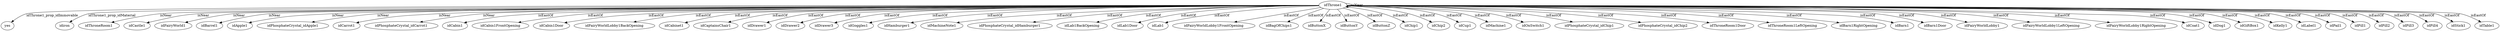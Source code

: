 digraph  {
idThrone1 [node_type=entity_node];
yes [node_type=property_node];
idiron [node_type=property_node];
idThroneRoom1 [node_type=entity_node];
idCastle1 [node_type=entity_node];
idFairyWorld1 [node_type=entity_node];
idBarrel1 [node_type=entity_node];
idApple1 [node_type=entity_node];
idPhosphateCrystal_idApple1 [node_type=entity_node];
idCarrot1 [node_type=entity_node];
idPhosphateCrystal_idCarrot1 [node_type=entity_node];
idCabin1 [node_type=entity_node];
idCabin1FrontOpening [node_type=entity_node];
idCabin1Door [node_type=entity_node];
idFairyWorldLobby1BackOpening [node_type=entity_node];
idCabinet1 [node_type=entity_node];
idCaptainsChair1 [node_type=entity_node];
idDrawer1 [node_type=entity_node];
idDrawer2 [node_type=entity_node];
idDrawer3 [node_type=entity_node];
idGoggles1 [node_type=entity_node];
idHamburger1 [node_type=entity_node];
idMachineNote1 [node_type=entity_node];
idPhosphateCrystal_idHamburger1 [node_type=entity_node];
idLab1BackOpening [node_type=entity_node];
idLab1Door [node_type=entity_node];
idLab1 [node_type=entity_node];
idFairyWorldLobby1FrontOpening [node_type=entity_node];
idBagOfChips1 [node_type=entity_node];
idButtonX [node_type=entity_node];
idButtonY [node_type=entity_node];
idButtonZ [node_type=entity_node];
idChip1 [node_type=entity_node];
idChip2 [node_type=entity_node];
idCup1 [node_type=entity_node];
idMachine1 [node_type=entity_node];
idOnSwitch1 [node_type=entity_node];
idPhosphateCrystal_idChip1 [node_type=entity_node];
idPhosphateCrystal_idChip2 [node_type=entity_node];
idThroneRoom1Door [node_type=entity_node];
idThroneRoom1LeftOpening [node_type=entity_node];
idBarn1RightOpening [node_type=entity_node];
idBarn1 [node_type=entity_node];
idBarn1Door [node_type=entity_node];
idFairyWorldLobby1 [node_type=entity_node];
idFairyWorldLobby1LeftOpening [node_type=entity_node];
idFairyWorldLobby1RightOpening [node_type=entity_node];
idCoat1 [node_type=entity_node];
idDog1 [node_type=entity_node];
idGiftBox1 [node_type=entity_node];
idKelly1 [node_type=entity_node];
idLabel1 [node_type=entity_node];
idPail1 [node_type=entity_node];
idPill1 [node_type=entity_node];
idPill2 [node_type=entity_node];
idPill3 [node_type=entity_node];
idPill4 [node_type=entity_node];
idStick1 [node_type=entity_node];
idTable1 [node_type=entity_node];
idThrone1 -> yes  [edge_type=property, label=idThrone1_prop_idImmovable];
idThrone1 -> idiron  [edge_type=property, label=idThrone1_prop_idMaterial];
idThrone1 -> idThroneRoom1  [edge_type=relationship, label=isNear];
idThrone1 -> idCastle1  [edge_type=relationship, label=isNear];
idThrone1 -> idFairyWorld1  [edge_type=relationship, label=isNear];
idThrone1 -> idThrone1  [edge_type=relationship, label=isNear];
idThrone1 -> idBarrel1  [edge_type=relationship, label=isNear];
idThrone1 -> idApple1  [edge_type=relationship, label=isNear];
idThrone1 -> idPhosphateCrystal_idApple1  [edge_type=relationship, label=isNear];
idThrone1 -> idCarrot1  [edge_type=relationship, label=isNear];
idThrone1 -> idPhosphateCrystal_idCarrot1  [edge_type=relationship, label=isNear];
idThrone1 -> idCabin1  [edge_type=relationship, label=isEastOf];
idThrone1 -> idCabin1FrontOpening  [edge_type=relationship, label=isEastOf];
idThrone1 -> idCabin1Door  [edge_type=relationship, label=isEastOf];
idThrone1 -> idFairyWorldLobby1BackOpening  [edge_type=relationship, label=isEastOf];
idThrone1 -> idCabinet1  [edge_type=relationship, label=isEastOf];
idThrone1 -> idCaptainsChair1  [edge_type=relationship, label=isEastOf];
idThrone1 -> idDrawer1  [edge_type=relationship, label=isEastOf];
idThrone1 -> idDrawer2  [edge_type=relationship, label=isEastOf];
idThrone1 -> idDrawer3  [edge_type=relationship, label=isEastOf];
idThrone1 -> idGoggles1  [edge_type=relationship, label=isEastOf];
idThrone1 -> idHamburger1  [edge_type=relationship, label=isEastOf];
idThrone1 -> idMachineNote1  [edge_type=relationship, label=isEastOf];
idThrone1 -> idPhosphateCrystal_idHamburger1  [edge_type=relationship, label=isEastOf];
idThrone1 -> idLab1BackOpening  [edge_type=relationship, label=isEastOf];
idThrone1 -> idLab1Door  [edge_type=relationship, label=isEastOf];
idThrone1 -> idLab1  [edge_type=relationship, label=isEastOf];
idThrone1 -> idFairyWorldLobby1FrontOpening  [edge_type=relationship, label=isEastOf];
idThrone1 -> idBagOfChips1  [edge_type=relationship, label=isEastOf];
idThrone1 -> idButtonX  [edge_type=relationship, label=isEastOf];
idThrone1 -> idButtonY  [edge_type=relationship, label=isEastOf];
idThrone1 -> idButtonZ  [edge_type=relationship, label=isEastOf];
idThrone1 -> idChip1  [edge_type=relationship, label=isEastOf];
idThrone1 -> idChip2  [edge_type=relationship, label=isEastOf];
idThrone1 -> idCup1  [edge_type=relationship, label=isEastOf];
idThrone1 -> idMachine1  [edge_type=relationship, label=isEastOf];
idThrone1 -> idOnSwitch1  [edge_type=relationship, label=isEastOf];
idThrone1 -> idPhosphateCrystal_idChip1  [edge_type=relationship, label=isEastOf];
idThrone1 -> idPhosphateCrystal_idChip2  [edge_type=relationship, label=isEastOf];
idThrone1 -> idThroneRoom1Door  [edge_type=relationship, label=isEastOf];
idThrone1 -> idThroneRoom1LeftOpening  [edge_type=relationship, label=isEastOf];
idThrone1 -> idBarn1RightOpening  [edge_type=relationship, label=isEastOf];
idThrone1 -> idBarn1  [edge_type=relationship, label=isEastOf];
idThrone1 -> idBarn1Door  [edge_type=relationship, label=isEastOf];
idThrone1 -> idFairyWorldLobby1  [edge_type=relationship, label=isEastOf];
idThrone1 -> idFairyWorldLobby1LeftOpening  [edge_type=relationship, label=isEastOf];
idThrone1 -> idFairyWorldLobby1RightOpening  [edge_type=relationship, label=isEastOf];
idThrone1 -> idCoat1  [edge_type=relationship, label=isEastOf];
idThrone1 -> idDog1  [edge_type=relationship, label=isEastOf];
idThrone1 -> idGiftBox1  [edge_type=relationship, label=isEastOf];
idThrone1 -> idKelly1  [edge_type=relationship, label=isEastOf];
idThrone1 -> idLabel1  [edge_type=relationship, label=isEastOf];
idThrone1 -> idPail1  [edge_type=relationship, label=isEastOf];
idThrone1 -> idPill1  [edge_type=relationship, label=isEastOf];
idThrone1 -> idPill2  [edge_type=relationship, label=isEastOf];
idThrone1 -> idPill3  [edge_type=relationship, label=isEastOf];
idThrone1 -> idPill4  [edge_type=relationship, label=isEastOf];
idThrone1 -> idStick1  [edge_type=relationship, label=isEastOf];
idThrone1 -> idTable1  [edge_type=relationship, label=isEastOf];
}
